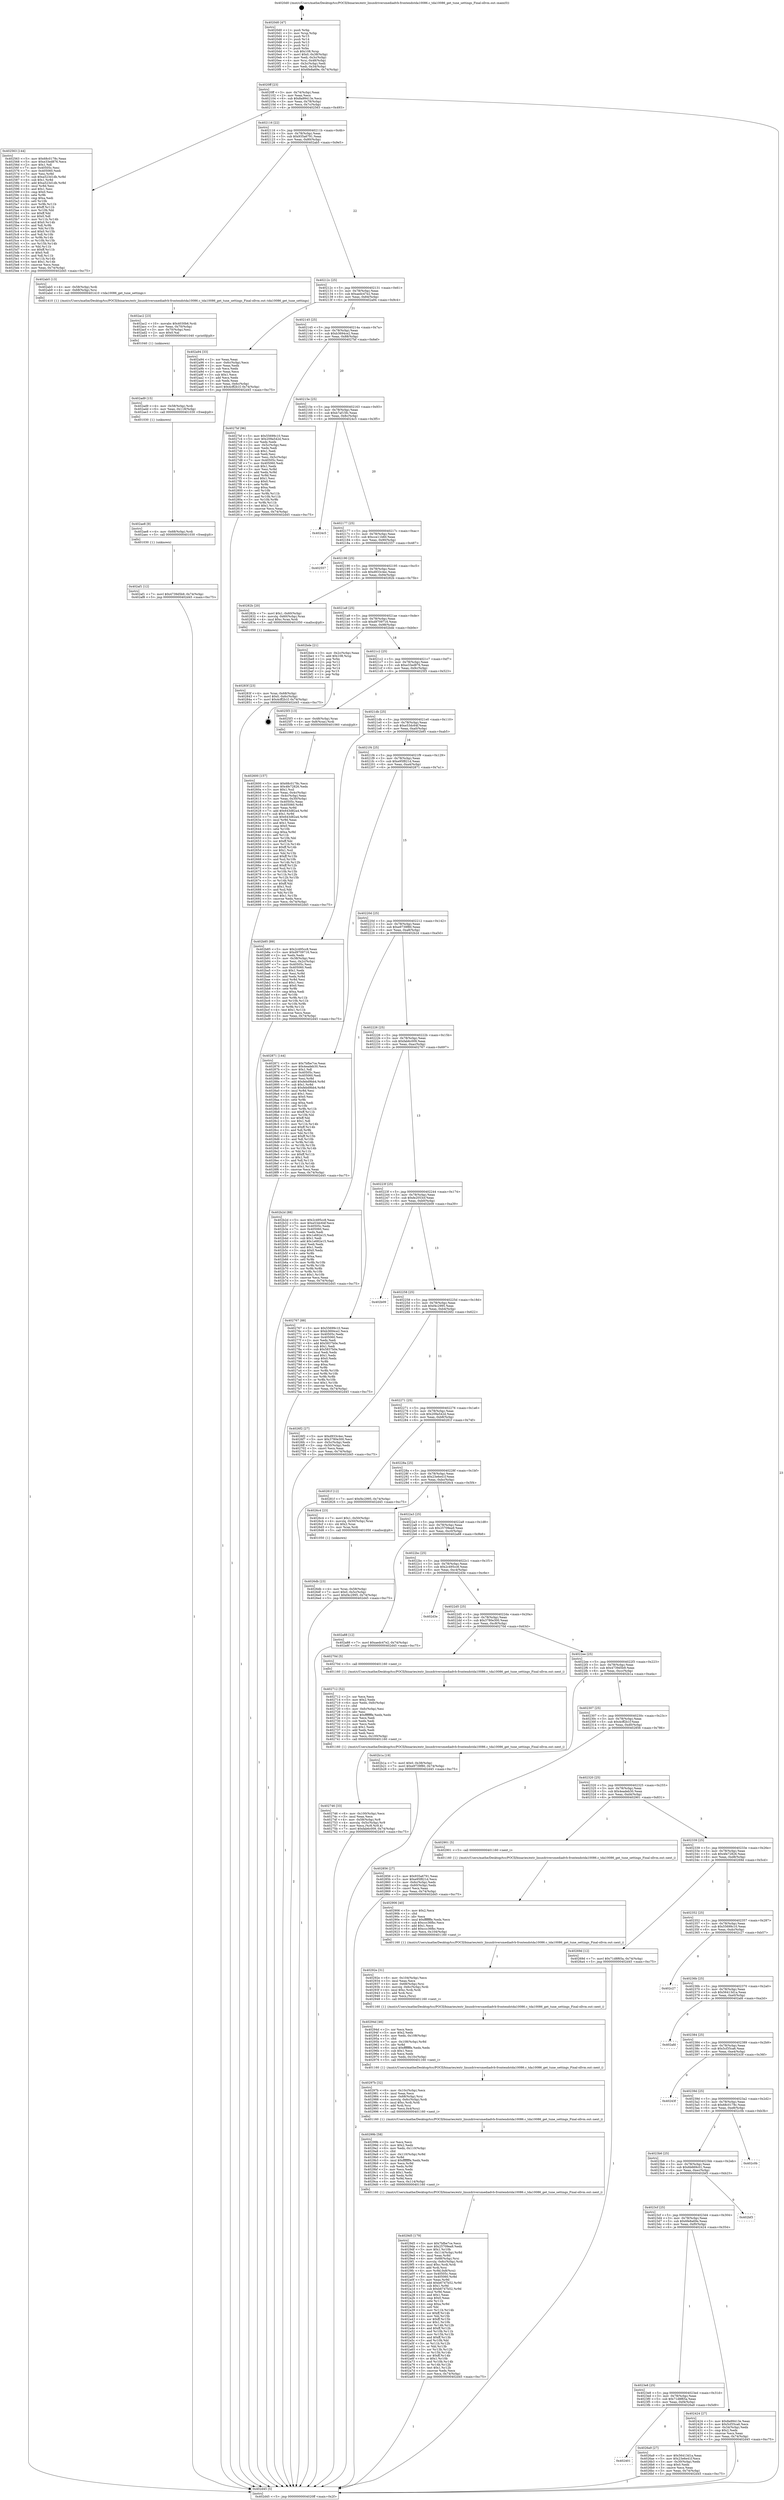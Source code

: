 digraph "0x4020d0" {
  label = "0x4020d0 (/mnt/c/Users/mathe/Desktop/tcc/POCII/binaries/extr_linuxdriversmediadvb-frontendstda10086.c_tda10086_get_tune_settings_Final-ollvm.out::main(0))"
  labelloc = "t"
  node[shape=record]

  Entry [label="",width=0.3,height=0.3,shape=circle,fillcolor=black,style=filled]
  "0x4020ff" [label="{
     0x4020ff [23]\l
     | [instrs]\l
     &nbsp;&nbsp;0x4020ff \<+3\>: mov -0x74(%rbp),%eax\l
     &nbsp;&nbsp;0x402102 \<+2\>: mov %eax,%ecx\l
     &nbsp;&nbsp;0x402104 \<+6\>: sub $0x8a99413e,%ecx\l
     &nbsp;&nbsp;0x40210a \<+3\>: mov %eax,-0x78(%rbp)\l
     &nbsp;&nbsp;0x40210d \<+3\>: mov %ecx,-0x7c(%rbp)\l
     &nbsp;&nbsp;0x402110 \<+6\>: je 0000000000402563 \<main+0x493\>\l
  }"]
  "0x402563" [label="{
     0x402563 [144]\l
     | [instrs]\l
     &nbsp;&nbsp;0x402563 \<+5\>: mov $0x68c0178c,%eax\l
     &nbsp;&nbsp;0x402568 \<+5\>: mov $0xe33ed876,%ecx\l
     &nbsp;&nbsp;0x40256d \<+2\>: mov $0x1,%dl\l
     &nbsp;&nbsp;0x40256f \<+7\>: mov 0x40505c,%esi\l
     &nbsp;&nbsp;0x402576 \<+7\>: mov 0x405060,%edi\l
     &nbsp;&nbsp;0x40257d \<+3\>: mov %esi,%r8d\l
     &nbsp;&nbsp;0x402580 \<+7\>: sub $0xa523d1db,%r8d\l
     &nbsp;&nbsp;0x402587 \<+4\>: sub $0x1,%r8d\l
     &nbsp;&nbsp;0x40258b \<+7\>: add $0xa523d1db,%r8d\l
     &nbsp;&nbsp;0x402592 \<+4\>: imul %r8d,%esi\l
     &nbsp;&nbsp;0x402596 \<+3\>: and $0x1,%esi\l
     &nbsp;&nbsp;0x402599 \<+3\>: cmp $0x0,%esi\l
     &nbsp;&nbsp;0x40259c \<+4\>: sete %r9b\l
     &nbsp;&nbsp;0x4025a0 \<+3\>: cmp $0xa,%edi\l
     &nbsp;&nbsp;0x4025a3 \<+4\>: setl %r10b\l
     &nbsp;&nbsp;0x4025a7 \<+3\>: mov %r9b,%r11b\l
     &nbsp;&nbsp;0x4025aa \<+4\>: xor $0xff,%r11b\l
     &nbsp;&nbsp;0x4025ae \<+3\>: mov %r10b,%bl\l
     &nbsp;&nbsp;0x4025b1 \<+3\>: xor $0xff,%bl\l
     &nbsp;&nbsp;0x4025b4 \<+3\>: xor $0x0,%dl\l
     &nbsp;&nbsp;0x4025b7 \<+3\>: mov %r11b,%r14b\l
     &nbsp;&nbsp;0x4025ba \<+4\>: and $0x0,%r14b\l
     &nbsp;&nbsp;0x4025be \<+3\>: and %dl,%r9b\l
     &nbsp;&nbsp;0x4025c1 \<+3\>: mov %bl,%r15b\l
     &nbsp;&nbsp;0x4025c4 \<+4\>: and $0x0,%r15b\l
     &nbsp;&nbsp;0x4025c8 \<+3\>: and %dl,%r10b\l
     &nbsp;&nbsp;0x4025cb \<+3\>: or %r9b,%r14b\l
     &nbsp;&nbsp;0x4025ce \<+3\>: or %r10b,%r15b\l
     &nbsp;&nbsp;0x4025d1 \<+3\>: xor %r15b,%r14b\l
     &nbsp;&nbsp;0x4025d4 \<+3\>: or %bl,%r11b\l
     &nbsp;&nbsp;0x4025d7 \<+4\>: xor $0xff,%r11b\l
     &nbsp;&nbsp;0x4025db \<+3\>: or $0x0,%dl\l
     &nbsp;&nbsp;0x4025de \<+3\>: and %dl,%r11b\l
     &nbsp;&nbsp;0x4025e1 \<+3\>: or %r11b,%r14b\l
     &nbsp;&nbsp;0x4025e4 \<+4\>: test $0x1,%r14b\l
     &nbsp;&nbsp;0x4025e8 \<+3\>: cmovne %ecx,%eax\l
     &nbsp;&nbsp;0x4025eb \<+3\>: mov %eax,-0x74(%rbp)\l
     &nbsp;&nbsp;0x4025ee \<+5\>: jmp 0000000000402d45 \<main+0xc75\>\l
  }"]
  "0x402116" [label="{
     0x402116 [22]\l
     | [instrs]\l
     &nbsp;&nbsp;0x402116 \<+5\>: jmp 000000000040211b \<main+0x4b\>\l
     &nbsp;&nbsp;0x40211b \<+3\>: mov -0x78(%rbp),%eax\l
     &nbsp;&nbsp;0x40211e \<+5\>: sub $0x935a6791,%eax\l
     &nbsp;&nbsp;0x402123 \<+3\>: mov %eax,-0x80(%rbp)\l
     &nbsp;&nbsp;0x402126 \<+6\>: je 0000000000402ab5 \<main+0x9e5\>\l
  }"]
  Exit [label="",width=0.3,height=0.3,shape=circle,fillcolor=black,style=filled,peripheries=2]
  "0x402ab5" [label="{
     0x402ab5 [13]\l
     | [instrs]\l
     &nbsp;&nbsp;0x402ab5 \<+4\>: mov -0x58(%rbp),%rdi\l
     &nbsp;&nbsp;0x402ab9 \<+4\>: mov -0x68(%rbp),%rsi\l
     &nbsp;&nbsp;0x402abd \<+5\>: call 0000000000401410 \<tda10086_get_tune_settings\>\l
     | [calls]\l
     &nbsp;&nbsp;0x401410 \{1\} (/mnt/c/Users/mathe/Desktop/tcc/POCII/binaries/extr_linuxdriversmediadvb-frontendstda10086.c_tda10086_get_tune_settings_Final-ollvm.out::tda10086_get_tune_settings)\l
  }"]
  "0x40212c" [label="{
     0x40212c [25]\l
     | [instrs]\l
     &nbsp;&nbsp;0x40212c \<+5\>: jmp 0000000000402131 \<main+0x61\>\l
     &nbsp;&nbsp;0x402131 \<+3\>: mov -0x78(%rbp),%eax\l
     &nbsp;&nbsp;0x402134 \<+5\>: sub $0xaedc47e2,%eax\l
     &nbsp;&nbsp;0x402139 \<+6\>: mov %eax,-0x84(%rbp)\l
     &nbsp;&nbsp;0x40213f \<+6\>: je 0000000000402a94 \<main+0x9c4\>\l
  }"]
  "0x402af1" [label="{
     0x402af1 [12]\l
     | [instrs]\l
     &nbsp;&nbsp;0x402af1 \<+7\>: movl $0x4739d5b9,-0x74(%rbp)\l
     &nbsp;&nbsp;0x402af8 \<+5\>: jmp 0000000000402d45 \<main+0xc75\>\l
  }"]
  "0x402a94" [label="{
     0x402a94 [33]\l
     | [instrs]\l
     &nbsp;&nbsp;0x402a94 \<+2\>: xor %eax,%eax\l
     &nbsp;&nbsp;0x402a96 \<+3\>: mov -0x6c(%rbp),%ecx\l
     &nbsp;&nbsp;0x402a99 \<+2\>: mov %eax,%edx\l
     &nbsp;&nbsp;0x402a9b \<+2\>: sub %ecx,%edx\l
     &nbsp;&nbsp;0x402a9d \<+2\>: mov %eax,%ecx\l
     &nbsp;&nbsp;0x402a9f \<+3\>: sub $0x1,%ecx\l
     &nbsp;&nbsp;0x402aa2 \<+2\>: add %ecx,%edx\l
     &nbsp;&nbsp;0x402aa4 \<+2\>: sub %edx,%eax\l
     &nbsp;&nbsp;0x402aa6 \<+3\>: mov %eax,-0x6c(%rbp)\l
     &nbsp;&nbsp;0x402aa9 \<+7\>: movl $0x4cff2b1f,-0x74(%rbp)\l
     &nbsp;&nbsp;0x402ab0 \<+5\>: jmp 0000000000402d45 \<main+0xc75\>\l
  }"]
  "0x402145" [label="{
     0x402145 [25]\l
     | [instrs]\l
     &nbsp;&nbsp;0x402145 \<+5\>: jmp 000000000040214a \<main+0x7a\>\l
     &nbsp;&nbsp;0x40214a \<+3\>: mov -0x78(%rbp),%eax\l
     &nbsp;&nbsp;0x40214d \<+5\>: sub $0xb3694ce2,%eax\l
     &nbsp;&nbsp;0x402152 \<+6\>: mov %eax,-0x88(%rbp)\l
     &nbsp;&nbsp;0x402158 \<+6\>: je 00000000004027bf \<main+0x6ef\>\l
  }"]
  "0x402ae8" [label="{
     0x402ae8 [9]\l
     | [instrs]\l
     &nbsp;&nbsp;0x402ae8 \<+4\>: mov -0x68(%rbp),%rdi\l
     &nbsp;&nbsp;0x402aec \<+5\>: call 0000000000401030 \<free@plt\>\l
     | [calls]\l
     &nbsp;&nbsp;0x401030 \{1\} (unknown)\l
  }"]
  "0x4027bf" [label="{
     0x4027bf [96]\l
     | [instrs]\l
     &nbsp;&nbsp;0x4027bf \<+5\>: mov $0x55699c10,%eax\l
     &nbsp;&nbsp;0x4027c4 \<+5\>: mov $0x209a542d,%ecx\l
     &nbsp;&nbsp;0x4027c9 \<+2\>: xor %edx,%edx\l
     &nbsp;&nbsp;0x4027cb \<+3\>: mov -0x5c(%rbp),%esi\l
     &nbsp;&nbsp;0x4027ce \<+2\>: mov %edx,%edi\l
     &nbsp;&nbsp;0x4027d0 \<+3\>: sub $0x1,%edi\l
     &nbsp;&nbsp;0x4027d3 \<+2\>: sub %edi,%esi\l
     &nbsp;&nbsp;0x4027d5 \<+3\>: mov %esi,-0x5c(%rbp)\l
     &nbsp;&nbsp;0x4027d8 \<+7\>: mov 0x40505c,%esi\l
     &nbsp;&nbsp;0x4027df \<+7\>: mov 0x405060,%edi\l
     &nbsp;&nbsp;0x4027e6 \<+3\>: sub $0x1,%edx\l
     &nbsp;&nbsp;0x4027e9 \<+3\>: mov %esi,%r8d\l
     &nbsp;&nbsp;0x4027ec \<+3\>: add %edx,%r8d\l
     &nbsp;&nbsp;0x4027ef \<+4\>: imul %r8d,%esi\l
     &nbsp;&nbsp;0x4027f3 \<+3\>: and $0x1,%esi\l
     &nbsp;&nbsp;0x4027f6 \<+3\>: cmp $0x0,%esi\l
     &nbsp;&nbsp;0x4027f9 \<+4\>: sete %r9b\l
     &nbsp;&nbsp;0x4027fd \<+3\>: cmp $0xa,%edi\l
     &nbsp;&nbsp;0x402800 \<+4\>: setl %r10b\l
     &nbsp;&nbsp;0x402804 \<+3\>: mov %r9b,%r11b\l
     &nbsp;&nbsp;0x402807 \<+3\>: and %r10b,%r11b\l
     &nbsp;&nbsp;0x40280a \<+3\>: xor %r10b,%r9b\l
     &nbsp;&nbsp;0x40280d \<+3\>: or %r9b,%r11b\l
     &nbsp;&nbsp;0x402810 \<+4\>: test $0x1,%r11b\l
     &nbsp;&nbsp;0x402814 \<+3\>: cmovne %ecx,%eax\l
     &nbsp;&nbsp;0x402817 \<+3\>: mov %eax,-0x74(%rbp)\l
     &nbsp;&nbsp;0x40281a \<+5\>: jmp 0000000000402d45 \<main+0xc75\>\l
  }"]
  "0x40215e" [label="{
     0x40215e [25]\l
     | [instrs]\l
     &nbsp;&nbsp;0x40215e \<+5\>: jmp 0000000000402163 \<main+0x93\>\l
     &nbsp;&nbsp;0x402163 \<+3\>: mov -0x78(%rbp),%eax\l
     &nbsp;&nbsp;0x402166 \<+5\>: sub $0xb7af15fc,%eax\l
     &nbsp;&nbsp;0x40216b \<+6\>: mov %eax,-0x8c(%rbp)\l
     &nbsp;&nbsp;0x402171 \<+6\>: je 00000000004024c5 \<main+0x3f5\>\l
  }"]
  "0x402ad9" [label="{
     0x402ad9 [15]\l
     | [instrs]\l
     &nbsp;&nbsp;0x402ad9 \<+4\>: mov -0x58(%rbp),%rdi\l
     &nbsp;&nbsp;0x402add \<+6\>: mov %eax,-0x118(%rbp)\l
     &nbsp;&nbsp;0x402ae3 \<+5\>: call 0000000000401030 \<free@plt\>\l
     | [calls]\l
     &nbsp;&nbsp;0x401030 \{1\} (unknown)\l
  }"]
  "0x4024c5" [label="{
     0x4024c5\l
  }", style=dashed]
  "0x402177" [label="{
     0x402177 [25]\l
     | [instrs]\l
     &nbsp;&nbsp;0x402177 \<+5\>: jmp 000000000040217c \<main+0xac\>\l
     &nbsp;&nbsp;0x40217c \<+3\>: mov -0x78(%rbp),%eax\l
     &nbsp;&nbsp;0x40217f \<+5\>: sub $0xcce11b60,%eax\l
     &nbsp;&nbsp;0x402184 \<+6\>: mov %eax,-0x90(%rbp)\l
     &nbsp;&nbsp;0x40218a \<+6\>: je 0000000000402557 \<main+0x487\>\l
  }"]
  "0x402ac2" [label="{
     0x402ac2 [23]\l
     | [instrs]\l
     &nbsp;&nbsp;0x402ac2 \<+10\>: movabs $0x4030b6,%rdi\l
     &nbsp;&nbsp;0x402acc \<+3\>: mov %eax,-0x70(%rbp)\l
     &nbsp;&nbsp;0x402acf \<+3\>: mov -0x70(%rbp),%esi\l
     &nbsp;&nbsp;0x402ad2 \<+2\>: mov $0x0,%al\l
     &nbsp;&nbsp;0x402ad4 \<+5\>: call 0000000000401040 \<printf@plt\>\l
     | [calls]\l
     &nbsp;&nbsp;0x401040 \{1\} (unknown)\l
  }"]
  "0x402557" [label="{
     0x402557\l
  }", style=dashed]
  "0x402190" [label="{
     0x402190 [25]\l
     | [instrs]\l
     &nbsp;&nbsp;0x402190 \<+5\>: jmp 0000000000402195 \<main+0xc5\>\l
     &nbsp;&nbsp;0x402195 \<+3\>: mov -0x78(%rbp),%eax\l
     &nbsp;&nbsp;0x402198 \<+5\>: sub $0xd933c4ec,%eax\l
     &nbsp;&nbsp;0x40219d \<+6\>: mov %eax,-0x94(%rbp)\l
     &nbsp;&nbsp;0x4021a3 \<+6\>: je 000000000040282b \<main+0x75b\>\l
  }"]
  "0x4029d5" [label="{
     0x4029d5 [179]\l
     | [instrs]\l
     &nbsp;&nbsp;0x4029d5 \<+5\>: mov $0x7bfbe7ce,%ecx\l
     &nbsp;&nbsp;0x4029da \<+5\>: mov $0x25709ea9,%edx\l
     &nbsp;&nbsp;0x4029df \<+3\>: mov $0x1,%r10b\l
     &nbsp;&nbsp;0x4029e2 \<+7\>: mov -0x114(%rbp),%r8d\l
     &nbsp;&nbsp;0x4029e9 \<+4\>: imul %eax,%r8d\l
     &nbsp;&nbsp;0x4029ed \<+4\>: mov -0x68(%rbp),%rsi\l
     &nbsp;&nbsp;0x4029f1 \<+4\>: movslq -0x6c(%rbp),%rdi\l
     &nbsp;&nbsp;0x4029f5 \<+4\>: imul $0xc,%rdi,%rdi\l
     &nbsp;&nbsp;0x4029f9 \<+3\>: add %rdi,%rsi\l
     &nbsp;&nbsp;0x4029fc \<+4\>: mov %r8d,0x8(%rsi)\l
     &nbsp;&nbsp;0x402a00 \<+7\>: mov 0x40505c,%eax\l
     &nbsp;&nbsp;0x402a07 \<+8\>: mov 0x405060,%r8d\l
     &nbsp;&nbsp;0x402a0f \<+3\>: mov %eax,%r9d\l
     &nbsp;&nbsp;0x402a12 \<+7\>: add $0xb6747b52,%r9d\l
     &nbsp;&nbsp;0x402a19 \<+4\>: sub $0x1,%r9d\l
     &nbsp;&nbsp;0x402a1d \<+7\>: sub $0xb6747b52,%r9d\l
     &nbsp;&nbsp;0x402a24 \<+4\>: imul %r9d,%eax\l
     &nbsp;&nbsp;0x402a28 \<+3\>: and $0x1,%eax\l
     &nbsp;&nbsp;0x402a2b \<+3\>: cmp $0x0,%eax\l
     &nbsp;&nbsp;0x402a2e \<+4\>: sete %r11b\l
     &nbsp;&nbsp;0x402a32 \<+4\>: cmp $0xa,%r8d\l
     &nbsp;&nbsp;0x402a36 \<+3\>: setl %bl\l
     &nbsp;&nbsp;0x402a39 \<+3\>: mov %r11b,%r14b\l
     &nbsp;&nbsp;0x402a3c \<+4\>: xor $0xff,%r14b\l
     &nbsp;&nbsp;0x402a40 \<+3\>: mov %bl,%r15b\l
     &nbsp;&nbsp;0x402a43 \<+4\>: xor $0xff,%r15b\l
     &nbsp;&nbsp;0x402a47 \<+4\>: xor $0x1,%r10b\l
     &nbsp;&nbsp;0x402a4b \<+3\>: mov %r14b,%r12b\l
     &nbsp;&nbsp;0x402a4e \<+4\>: and $0xff,%r12b\l
     &nbsp;&nbsp;0x402a52 \<+3\>: and %r10b,%r11b\l
     &nbsp;&nbsp;0x402a55 \<+3\>: mov %r15b,%r13b\l
     &nbsp;&nbsp;0x402a58 \<+4\>: and $0xff,%r13b\l
     &nbsp;&nbsp;0x402a5c \<+3\>: and %r10b,%bl\l
     &nbsp;&nbsp;0x402a5f \<+3\>: or %r11b,%r12b\l
     &nbsp;&nbsp;0x402a62 \<+3\>: or %bl,%r13b\l
     &nbsp;&nbsp;0x402a65 \<+3\>: xor %r13b,%r12b\l
     &nbsp;&nbsp;0x402a68 \<+3\>: or %r15b,%r14b\l
     &nbsp;&nbsp;0x402a6b \<+4\>: xor $0xff,%r14b\l
     &nbsp;&nbsp;0x402a6f \<+4\>: or $0x1,%r10b\l
     &nbsp;&nbsp;0x402a73 \<+3\>: and %r10b,%r14b\l
     &nbsp;&nbsp;0x402a76 \<+3\>: or %r14b,%r12b\l
     &nbsp;&nbsp;0x402a79 \<+4\>: test $0x1,%r12b\l
     &nbsp;&nbsp;0x402a7d \<+3\>: cmovne %edx,%ecx\l
     &nbsp;&nbsp;0x402a80 \<+3\>: mov %ecx,-0x74(%rbp)\l
     &nbsp;&nbsp;0x402a83 \<+5\>: jmp 0000000000402d45 \<main+0xc75\>\l
  }"]
  "0x40282b" [label="{
     0x40282b [20]\l
     | [instrs]\l
     &nbsp;&nbsp;0x40282b \<+7\>: movl $0x1,-0x60(%rbp)\l
     &nbsp;&nbsp;0x402832 \<+4\>: movslq -0x60(%rbp),%rax\l
     &nbsp;&nbsp;0x402836 \<+4\>: imul $0xc,%rax,%rdi\l
     &nbsp;&nbsp;0x40283a \<+5\>: call 0000000000401050 \<malloc@plt\>\l
     | [calls]\l
     &nbsp;&nbsp;0x401050 \{1\} (unknown)\l
  }"]
  "0x4021a9" [label="{
     0x4021a9 [25]\l
     | [instrs]\l
     &nbsp;&nbsp;0x4021a9 \<+5\>: jmp 00000000004021ae \<main+0xde\>\l
     &nbsp;&nbsp;0x4021ae \<+3\>: mov -0x78(%rbp),%eax\l
     &nbsp;&nbsp;0x4021b1 \<+5\>: sub $0xd9709716,%eax\l
     &nbsp;&nbsp;0x4021b6 \<+6\>: mov %eax,-0x98(%rbp)\l
     &nbsp;&nbsp;0x4021bc \<+6\>: je 0000000000402bde \<main+0xb0e\>\l
  }"]
  "0x40299b" [label="{
     0x40299b [58]\l
     | [instrs]\l
     &nbsp;&nbsp;0x40299b \<+2\>: xor %ecx,%ecx\l
     &nbsp;&nbsp;0x40299d \<+5\>: mov $0x2,%edx\l
     &nbsp;&nbsp;0x4029a2 \<+6\>: mov %edx,-0x110(%rbp)\l
     &nbsp;&nbsp;0x4029a8 \<+1\>: cltd\l
     &nbsp;&nbsp;0x4029a9 \<+7\>: mov -0x110(%rbp),%r8d\l
     &nbsp;&nbsp;0x4029b0 \<+3\>: idiv %r8d\l
     &nbsp;&nbsp;0x4029b3 \<+6\>: imul $0xfffffffe,%edx,%edx\l
     &nbsp;&nbsp;0x4029b9 \<+3\>: mov %ecx,%r9d\l
     &nbsp;&nbsp;0x4029bc \<+3\>: sub %edx,%r9d\l
     &nbsp;&nbsp;0x4029bf \<+2\>: mov %ecx,%edx\l
     &nbsp;&nbsp;0x4029c1 \<+3\>: sub $0x1,%edx\l
     &nbsp;&nbsp;0x4029c4 \<+3\>: add %edx,%r9d\l
     &nbsp;&nbsp;0x4029c7 \<+3\>: sub %r9d,%ecx\l
     &nbsp;&nbsp;0x4029ca \<+6\>: mov %ecx,-0x114(%rbp)\l
     &nbsp;&nbsp;0x4029d0 \<+5\>: call 0000000000401160 \<next_i\>\l
     | [calls]\l
     &nbsp;&nbsp;0x401160 \{1\} (/mnt/c/Users/mathe/Desktop/tcc/POCII/binaries/extr_linuxdriversmediadvb-frontendstda10086.c_tda10086_get_tune_settings_Final-ollvm.out::next_i)\l
  }"]
  "0x402bde" [label="{
     0x402bde [21]\l
     | [instrs]\l
     &nbsp;&nbsp;0x402bde \<+3\>: mov -0x2c(%rbp),%eax\l
     &nbsp;&nbsp;0x402be1 \<+7\>: add $0x108,%rsp\l
     &nbsp;&nbsp;0x402be8 \<+1\>: pop %rbx\l
     &nbsp;&nbsp;0x402be9 \<+2\>: pop %r12\l
     &nbsp;&nbsp;0x402beb \<+2\>: pop %r13\l
     &nbsp;&nbsp;0x402bed \<+2\>: pop %r14\l
     &nbsp;&nbsp;0x402bef \<+2\>: pop %r15\l
     &nbsp;&nbsp;0x402bf1 \<+1\>: pop %rbp\l
     &nbsp;&nbsp;0x402bf2 \<+1\>: ret\l
  }"]
  "0x4021c2" [label="{
     0x4021c2 [25]\l
     | [instrs]\l
     &nbsp;&nbsp;0x4021c2 \<+5\>: jmp 00000000004021c7 \<main+0xf7\>\l
     &nbsp;&nbsp;0x4021c7 \<+3\>: mov -0x78(%rbp),%eax\l
     &nbsp;&nbsp;0x4021ca \<+5\>: sub $0xe33ed876,%eax\l
     &nbsp;&nbsp;0x4021cf \<+6\>: mov %eax,-0x9c(%rbp)\l
     &nbsp;&nbsp;0x4021d5 \<+6\>: je 00000000004025f3 \<main+0x523\>\l
  }"]
  "0x40297b" [label="{
     0x40297b [32]\l
     | [instrs]\l
     &nbsp;&nbsp;0x40297b \<+6\>: mov -0x10c(%rbp),%ecx\l
     &nbsp;&nbsp;0x402981 \<+3\>: imul %eax,%ecx\l
     &nbsp;&nbsp;0x402984 \<+4\>: mov -0x68(%rbp),%rsi\l
     &nbsp;&nbsp;0x402988 \<+4\>: movslq -0x6c(%rbp),%rdi\l
     &nbsp;&nbsp;0x40298c \<+4\>: imul $0xc,%rdi,%rdi\l
     &nbsp;&nbsp;0x402990 \<+3\>: add %rdi,%rsi\l
     &nbsp;&nbsp;0x402993 \<+3\>: mov %ecx,0x4(%rsi)\l
     &nbsp;&nbsp;0x402996 \<+5\>: call 0000000000401160 \<next_i\>\l
     | [calls]\l
     &nbsp;&nbsp;0x401160 \{1\} (/mnt/c/Users/mathe/Desktop/tcc/POCII/binaries/extr_linuxdriversmediadvb-frontendstda10086.c_tda10086_get_tune_settings_Final-ollvm.out::next_i)\l
  }"]
  "0x4025f3" [label="{
     0x4025f3 [13]\l
     | [instrs]\l
     &nbsp;&nbsp;0x4025f3 \<+4\>: mov -0x48(%rbp),%rax\l
     &nbsp;&nbsp;0x4025f7 \<+4\>: mov 0x8(%rax),%rdi\l
     &nbsp;&nbsp;0x4025fb \<+5\>: call 0000000000401060 \<atoi@plt\>\l
     | [calls]\l
     &nbsp;&nbsp;0x401060 \{1\} (unknown)\l
  }"]
  "0x4021db" [label="{
     0x4021db [25]\l
     | [instrs]\l
     &nbsp;&nbsp;0x4021db \<+5\>: jmp 00000000004021e0 \<main+0x110\>\l
     &nbsp;&nbsp;0x4021e0 \<+3\>: mov -0x78(%rbp),%eax\l
     &nbsp;&nbsp;0x4021e3 \<+5\>: sub $0xe53dc64f,%eax\l
     &nbsp;&nbsp;0x4021e8 \<+6\>: mov %eax,-0xa0(%rbp)\l
     &nbsp;&nbsp;0x4021ee \<+6\>: je 0000000000402b85 \<main+0xab5\>\l
  }"]
  "0x40294d" [label="{
     0x40294d [46]\l
     | [instrs]\l
     &nbsp;&nbsp;0x40294d \<+2\>: xor %ecx,%ecx\l
     &nbsp;&nbsp;0x40294f \<+5\>: mov $0x2,%edx\l
     &nbsp;&nbsp;0x402954 \<+6\>: mov %edx,-0x108(%rbp)\l
     &nbsp;&nbsp;0x40295a \<+1\>: cltd\l
     &nbsp;&nbsp;0x40295b \<+7\>: mov -0x108(%rbp),%r8d\l
     &nbsp;&nbsp;0x402962 \<+3\>: idiv %r8d\l
     &nbsp;&nbsp;0x402965 \<+6\>: imul $0xfffffffe,%edx,%edx\l
     &nbsp;&nbsp;0x40296b \<+3\>: sub $0x1,%ecx\l
     &nbsp;&nbsp;0x40296e \<+2\>: sub %ecx,%edx\l
     &nbsp;&nbsp;0x402970 \<+6\>: mov %edx,-0x10c(%rbp)\l
     &nbsp;&nbsp;0x402976 \<+5\>: call 0000000000401160 \<next_i\>\l
     | [calls]\l
     &nbsp;&nbsp;0x401160 \{1\} (/mnt/c/Users/mathe/Desktop/tcc/POCII/binaries/extr_linuxdriversmediadvb-frontendstda10086.c_tda10086_get_tune_settings_Final-ollvm.out::next_i)\l
  }"]
  "0x402b85" [label="{
     0x402b85 [89]\l
     | [instrs]\l
     &nbsp;&nbsp;0x402b85 \<+5\>: mov $0x2c495cc8,%eax\l
     &nbsp;&nbsp;0x402b8a \<+5\>: mov $0xd9709716,%ecx\l
     &nbsp;&nbsp;0x402b8f \<+2\>: xor %edx,%edx\l
     &nbsp;&nbsp;0x402b91 \<+3\>: mov -0x38(%rbp),%esi\l
     &nbsp;&nbsp;0x402b94 \<+3\>: mov %esi,-0x2c(%rbp)\l
     &nbsp;&nbsp;0x402b97 \<+7\>: mov 0x40505c,%esi\l
     &nbsp;&nbsp;0x402b9e \<+7\>: mov 0x405060,%edi\l
     &nbsp;&nbsp;0x402ba5 \<+3\>: sub $0x1,%edx\l
     &nbsp;&nbsp;0x402ba8 \<+3\>: mov %esi,%r8d\l
     &nbsp;&nbsp;0x402bab \<+3\>: add %edx,%r8d\l
     &nbsp;&nbsp;0x402bae \<+4\>: imul %r8d,%esi\l
     &nbsp;&nbsp;0x402bb2 \<+3\>: and $0x1,%esi\l
     &nbsp;&nbsp;0x402bb5 \<+3\>: cmp $0x0,%esi\l
     &nbsp;&nbsp;0x402bb8 \<+4\>: sete %r9b\l
     &nbsp;&nbsp;0x402bbc \<+3\>: cmp $0xa,%edi\l
     &nbsp;&nbsp;0x402bbf \<+4\>: setl %r10b\l
     &nbsp;&nbsp;0x402bc3 \<+3\>: mov %r9b,%r11b\l
     &nbsp;&nbsp;0x402bc6 \<+3\>: and %r10b,%r11b\l
     &nbsp;&nbsp;0x402bc9 \<+3\>: xor %r10b,%r9b\l
     &nbsp;&nbsp;0x402bcc \<+3\>: or %r9b,%r11b\l
     &nbsp;&nbsp;0x402bcf \<+4\>: test $0x1,%r11b\l
     &nbsp;&nbsp;0x402bd3 \<+3\>: cmovne %ecx,%eax\l
     &nbsp;&nbsp;0x402bd6 \<+3\>: mov %eax,-0x74(%rbp)\l
     &nbsp;&nbsp;0x402bd9 \<+5\>: jmp 0000000000402d45 \<main+0xc75\>\l
  }"]
  "0x4021f4" [label="{
     0x4021f4 [25]\l
     | [instrs]\l
     &nbsp;&nbsp;0x4021f4 \<+5\>: jmp 00000000004021f9 \<main+0x129\>\l
     &nbsp;&nbsp;0x4021f9 \<+3\>: mov -0x78(%rbp),%eax\l
     &nbsp;&nbsp;0x4021fc \<+5\>: sub $0xe95f821d,%eax\l
     &nbsp;&nbsp;0x402201 \<+6\>: mov %eax,-0xa4(%rbp)\l
     &nbsp;&nbsp;0x402207 \<+6\>: je 0000000000402871 \<main+0x7a1\>\l
  }"]
  "0x40292e" [label="{
     0x40292e [31]\l
     | [instrs]\l
     &nbsp;&nbsp;0x40292e \<+6\>: mov -0x104(%rbp),%ecx\l
     &nbsp;&nbsp;0x402934 \<+3\>: imul %eax,%ecx\l
     &nbsp;&nbsp;0x402937 \<+4\>: mov -0x68(%rbp),%rsi\l
     &nbsp;&nbsp;0x40293b \<+4\>: movslq -0x6c(%rbp),%rdi\l
     &nbsp;&nbsp;0x40293f \<+4\>: imul $0xc,%rdi,%rdi\l
     &nbsp;&nbsp;0x402943 \<+3\>: add %rdi,%rsi\l
     &nbsp;&nbsp;0x402946 \<+2\>: mov %ecx,(%rsi)\l
     &nbsp;&nbsp;0x402948 \<+5\>: call 0000000000401160 \<next_i\>\l
     | [calls]\l
     &nbsp;&nbsp;0x401160 \{1\} (/mnt/c/Users/mathe/Desktop/tcc/POCII/binaries/extr_linuxdriversmediadvb-frontendstda10086.c_tda10086_get_tune_settings_Final-ollvm.out::next_i)\l
  }"]
  "0x402871" [label="{
     0x402871 [144]\l
     | [instrs]\l
     &nbsp;&nbsp;0x402871 \<+5\>: mov $0x7bfbe7ce,%eax\l
     &nbsp;&nbsp;0x402876 \<+5\>: mov $0x4eadeb30,%ecx\l
     &nbsp;&nbsp;0x40287b \<+2\>: mov $0x1,%dl\l
     &nbsp;&nbsp;0x40287d \<+7\>: mov 0x40505c,%esi\l
     &nbsp;&nbsp;0x402884 \<+7\>: mov 0x405060,%edi\l
     &nbsp;&nbsp;0x40288b \<+3\>: mov %esi,%r8d\l
     &nbsp;&nbsp;0x40288e \<+7\>: add $0xfebd9bb4,%r8d\l
     &nbsp;&nbsp;0x402895 \<+4\>: sub $0x1,%r8d\l
     &nbsp;&nbsp;0x402899 \<+7\>: sub $0xfebd9bb4,%r8d\l
     &nbsp;&nbsp;0x4028a0 \<+4\>: imul %r8d,%esi\l
     &nbsp;&nbsp;0x4028a4 \<+3\>: and $0x1,%esi\l
     &nbsp;&nbsp;0x4028a7 \<+3\>: cmp $0x0,%esi\l
     &nbsp;&nbsp;0x4028aa \<+4\>: sete %r9b\l
     &nbsp;&nbsp;0x4028ae \<+3\>: cmp $0xa,%edi\l
     &nbsp;&nbsp;0x4028b1 \<+4\>: setl %r10b\l
     &nbsp;&nbsp;0x4028b5 \<+3\>: mov %r9b,%r11b\l
     &nbsp;&nbsp;0x4028b8 \<+4\>: xor $0xff,%r11b\l
     &nbsp;&nbsp;0x4028bc \<+3\>: mov %r10b,%bl\l
     &nbsp;&nbsp;0x4028bf \<+3\>: xor $0xff,%bl\l
     &nbsp;&nbsp;0x4028c2 \<+3\>: xor $0x1,%dl\l
     &nbsp;&nbsp;0x4028c5 \<+3\>: mov %r11b,%r14b\l
     &nbsp;&nbsp;0x4028c8 \<+4\>: and $0xff,%r14b\l
     &nbsp;&nbsp;0x4028cc \<+3\>: and %dl,%r9b\l
     &nbsp;&nbsp;0x4028cf \<+3\>: mov %bl,%r15b\l
     &nbsp;&nbsp;0x4028d2 \<+4\>: and $0xff,%r15b\l
     &nbsp;&nbsp;0x4028d6 \<+3\>: and %dl,%r10b\l
     &nbsp;&nbsp;0x4028d9 \<+3\>: or %r9b,%r14b\l
     &nbsp;&nbsp;0x4028dc \<+3\>: or %r10b,%r15b\l
     &nbsp;&nbsp;0x4028df \<+3\>: xor %r15b,%r14b\l
     &nbsp;&nbsp;0x4028e2 \<+3\>: or %bl,%r11b\l
     &nbsp;&nbsp;0x4028e5 \<+4\>: xor $0xff,%r11b\l
     &nbsp;&nbsp;0x4028e9 \<+3\>: or $0x1,%dl\l
     &nbsp;&nbsp;0x4028ec \<+3\>: and %dl,%r11b\l
     &nbsp;&nbsp;0x4028ef \<+3\>: or %r11b,%r14b\l
     &nbsp;&nbsp;0x4028f2 \<+4\>: test $0x1,%r14b\l
     &nbsp;&nbsp;0x4028f6 \<+3\>: cmovne %ecx,%eax\l
     &nbsp;&nbsp;0x4028f9 \<+3\>: mov %eax,-0x74(%rbp)\l
     &nbsp;&nbsp;0x4028fc \<+5\>: jmp 0000000000402d45 \<main+0xc75\>\l
  }"]
  "0x40220d" [label="{
     0x40220d [25]\l
     | [instrs]\l
     &nbsp;&nbsp;0x40220d \<+5\>: jmp 0000000000402212 \<main+0x142\>\l
     &nbsp;&nbsp;0x402212 \<+3\>: mov -0x78(%rbp),%eax\l
     &nbsp;&nbsp;0x402215 \<+5\>: sub $0xe9739f80,%eax\l
     &nbsp;&nbsp;0x40221a \<+6\>: mov %eax,-0xa8(%rbp)\l
     &nbsp;&nbsp;0x402220 \<+6\>: je 0000000000402b2d \<main+0xa5d\>\l
  }"]
  "0x402906" [label="{
     0x402906 [40]\l
     | [instrs]\l
     &nbsp;&nbsp;0x402906 \<+5\>: mov $0x2,%ecx\l
     &nbsp;&nbsp;0x40290b \<+1\>: cltd\l
     &nbsp;&nbsp;0x40290c \<+2\>: idiv %ecx\l
     &nbsp;&nbsp;0x40290e \<+6\>: imul $0xfffffffe,%edx,%ecx\l
     &nbsp;&nbsp;0x402914 \<+6\>: sub $0xccc36fbc,%ecx\l
     &nbsp;&nbsp;0x40291a \<+3\>: add $0x1,%ecx\l
     &nbsp;&nbsp;0x40291d \<+6\>: add $0xccc36fbc,%ecx\l
     &nbsp;&nbsp;0x402923 \<+6\>: mov %ecx,-0x104(%rbp)\l
     &nbsp;&nbsp;0x402929 \<+5\>: call 0000000000401160 \<next_i\>\l
     | [calls]\l
     &nbsp;&nbsp;0x401160 \{1\} (/mnt/c/Users/mathe/Desktop/tcc/POCII/binaries/extr_linuxdriversmediadvb-frontendstda10086.c_tda10086_get_tune_settings_Final-ollvm.out::next_i)\l
  }"]
  "0x402b2d" [label="{
     0x402b2d [88]\l
     | [instrs]\l
     &nbsp;&nbsp;0x402b2d \<+5\>: mov $0x2c495cc8,%eax\l
     &nbsp;&nbsp;0x402b32 \<+5\>: mov $0xe53dc64f,%ecx\l
     &nbsp;&nbsp;0x402b37 \<+7\>: mov 0x40505c,%edx\l
     &nbsp;&nbsp;0x402b3e \<+7\>: mov 0x405060,%esi\l
     &nbsp;&nbsp;0x402b45 \<+2\>: mov %edx,%edi\l
     &nbsp;&nbsp;0x402b47 \<+6\>: sub $0x1e682e15,%edi\l
     &nbsp;&nbsp;0x402b4d \<+3\>: sub $0x1,%edi\l
     &nbsp;&nbsp;0x402b50 \<+6\>: add $0x1e682e15,%edi\l
     &nbsp;&nbsp;0x402b56 \<+3\>: imul %edi,%edx\l
     &nbsp;&nbsp;0x402b59 \<+3\>: and $0x1,%edx\l
     &nbsp;&nbsp;0x402b5c \<+3\>: cmp $0x0,%edx\l
     &nbsp;&nbsp;0x402b5f \<+4\>: sete %r8b\l
     &nbsp;&nbsp;0x402b63 \<+3\>: cmp $0xa,%esi\l
     &nbsp;&nbsp;0x402b66 \<+4\>: setl %r9b\l
     &nbsp;&nbsp;0x402b6a \<+3\>: mov %r8b,%r10b\l
     &nbsp;&nbsp;0x402b6d \<+3\>: and %r9b,%r10b\l
     &nbsp;&nbsp;0x402b70 \<+3\>: xor %r9b,%r8b\l
     &nbsp;&nbsp;0x402b73 \<+3\>: or %r8b,%r10b\l
     &nbsp;&nbsp;0x402b76 \<+4\>: test $0x1,%r10b\l
     &nbsp;&nbsp;0x402b7a \<+3\>: cmovne %ecx,%eax\l
     &nbsp;&nbsp;0x402b7d \<+3\>: mov %eax,-0x74(%rbp)\l
     &nbsp;&nbsp;0x402b80 \<+5\>: jmp 0000000000402d45 \<main+0xc75\>\l
  }"]
  "0x402226" [label="{
     0x402226 [25]\l
     | [instrs]\l
     &nbsp;&nbsp;0x402226 \<+5\>: jmp 000000000040222b \<main+0x15b\>\l
     &nbsp;&nbsp;0x40222b \<+3\>: mov -0x78(%rbp),%eax\l
     &nbsp;&nbsp;0x40222e \<+5\>: sub $0xfab6c009,%eax\l
     &nbsp;&nbsp;0x402233 \<+6\>: mov %eax,-0xac(%rbp)\l
     &nbsp;&nbsp;0x402239 \<+6\>: je 0000000000402767 \<main+0x697\>\l
  }"]
  "0x40283f" [label="{
     0x40283f [23]\l
     | [instrs]\l
     &nbsp;&nbsp;0x40283f \<+4\>: mov %rax,-0x68(%rbp)\l
     &nbsp;&nbsp;0x402843 \<+7\>: movl $0x0,-0x6c(%rbp)\l
     &nbsp;&nbsp;0x40284a \<+7\>: movl $0x4cff2b1f,-0x74(%rbp)\l
     &nbsp;&nbsp;0x402851 \<+5\>: jmp 0000000000402d45 \<main+0xc75\>\l
  }"]
  "0x402767" [label="{
     0x402767 [88]\l
     | [instrs]\l
     &nbsp;&nbsp;0x402767 \<+5\>: mov $0x55699c10,%eax\l
     &nbsp;&nbsp;0x40276c \<+5\>: mov $0xb3694ce2,%ecx\l
     &nbsp;&nbsp;0x402771 \<+7\>: mov 0x40505c,%edx\l
     &nbsp;&nbsp;0x402778 \<+7\>: mov 0x405060,%esi\l
     &nbsp;&nbsp;0x40277f \<+2\>: mov %edx,%edi\l
     &nbsp;&nbsp;0x402781 \<+6\>: add $0x5837b0e,%edi\l
     &nbsp;&nbsp;0x402787 \<+3\>: sub $0x1,%edi\l
     &nbsp;&nbsp;0x40278a \<+6\>: sub $0x5837b0e,%edi\l
     &nbsp;&nbsp;0x402790 \<+3\>: imul %edi,%edx\l
     &nbsp;&nbsp;0x402793 \<+3\>: and $0x1,%edx\l
     &nbsp;&nbsp;0x402796 \<+3\>: cmp $0x0,%edx\l
     &nbsp;&nbsp;0x402799 \<+4\>: sete %r8b\l
     &nbsp;&nbsp;0x40279d \<+3\>: cmp $0xa,%esi\l
     &nbsp;&nbsp;0x4027a0 \<+4\>: setl %r9b\l
     &nbsp;&nbsp;0x4027a4 \<+3\>: mov %r8b,%r10b\l
     &nbsp;&nbsp;0x4027a7 \<+3\>: and %r9b,%r10b\l
     &nbsp;&nbsp;0x4027aa \<+3\>: xor %r9b,%r8b\l
     &nbsp;&nbsp;0x4027ad \<+3\>: or %r8b,%r10b\l
     &nbsp;&nbsp;0x4027b0 \<+4\>: test $0x1,%r10b\l
     &nbsp;&nbsp;0x4027b4 \<+3\>: cmovne %ecx,%eax\l
     &nbsp;&nbsp;0x4027b7 \<+3\>: mov %eax,-0x74(%rbp)\l
     &nbsp;&nbsp;0x4027ba \<+5\>: jmp 0000000000402d45 \<main+0xc75\>\l
  }"]
  "0x40223f" [label="{
     0x40223f [25]\l
     | [instrs]\l
     &nbsp;&nbsp;0x40223f \<+5\>: jmp 0000000000402244 \<main+0x174\>\l
     &nbsp;&nbsp;0x402244 \<+3\>: mov -0x78(%rbp),%eax\l
     &nbsp;&nbsp;0x402247 \<+5\>: sub $0xfe2053cf,%eax\l
     &nbsp;&nbsp;0x40224c \<+6\>: mov %eax,-0xb0(%rbp)\l
     &nbsp;&nbsp;0x402252 \<+6\>: je 0000000000402b09 \<main+0xa39\>\l
  }"]
  "0x402746" [label="{
     0x402746 [33]\l
     | [instrs]\l
     &nbsp;&nbsp;0x402746 \<+6\>: mov -0x100(%rbp),%ecx\l
     &nbsp;&nbsp;0x40274c \<+3\>: imul %eax,%ecx\l
     &nbsp;&nbsp;0x40274f \<+4\>: mov -0x58(%rbp),%r8\l
     &nbsp;&nbsp;0x402753 \<+4\>: movslq -0x5c(%rbp),%r9\l
     &nbsp;&nbsp;0x402757 \<+4\>: mov %ecx,(%r8,%r9,4)\l
     &nbsp;&nbsp;0x40275b \<+7\>: movl $0xfab6c009,-0x74(%rbp)\l
     &nbsp;&nbsp;0x402762 \<+5\>: jmp 0000000000402d45 \<main+0xc75\>\l
  }"]
  "0x402b09" [label="{
     0x402b09\l
  }", style=dashed]
  "0x402258" [label="{
     0x402258 [25]\l
     | [instrs]\l
     &nbsp;&nbsp;0x402258 \<+5\>: jmp 000000000040225d \<main+0x18d\>\l
     &nbsp;&nbsp;0x40225d \<+3\>: mov -0x78(%rbp),%eax\l
     &nbsp;&nbsp;0x402260 \<+5\>: sub $0xf4c2995,%eax\l
     &nbsp;&nbsp;0x402265 \<+6\>: mov %eax,-0xb4(%rbp)\l
     &nbsp;&nbsp;0x40226b \<+6\>: je 00000000004026f2 \<main+0x622\>\l
  }"]
  "0x402712" [label="{
     0x402712 [52]\l
     | [instrs]\l
     &nbsp;&nbsp;0x402712 \<+2\>: xor %ecx,%ecx\l
     &nbsp;&nbsp;0x402714 \<+5\>: mov $0x2,%edx\l
     &nbsp;&nbsp;0x402719 \<+6\>: mov %edx,-0xfc(%rbp)\l
     &nbsp;&nbsp;0x40271f \<+1\>: cltd\l
     &nbsp;&nbsp;0x402720 \<+6\>: mov -0xfc(%rbp),%esi\l
     &nbsp;&nbsp;0x402726 \<+2\>: idiv %esi\l
     &nbsp;&nbsp;0x402728 \<+6\>: imul $0xfffffffe,%edx,%edx\l
     &nbsp;&nbsp;0x40272e \<+2\>: mov %ecx,%edi\l
     &nbsp;&nbsp;0x402730 \<+2\>: sub %edx,%edi\l
     &nbsp;&nbsp;0x402732 \<+2\>: mov %ecx,%edx\l
     &nbsp;&nbsp;0x402734 \<+3\>: sub $0x1,%edx\l
     &nbsp;&nbsp;0x402737 \<+2\>: add %edx,%edi\l
     &nbsp;&nbsp;0x402739 \<+2\>: sub %edi,%ecx\l
     &nbsp;&nbsp;0x40273b \<+6\>: mov %ecx,-0x100(%rbp)\l
     &nbsp;&nbsp;0x402741 \<+5\>: call 0000000000401160 \<next_i\>\l
     | [calls]\l
     &nbsp;&nbsp;0x401160 \{1\} (/mnt/c/Users/mathe/Desktop/tcc/POCII/binaries/extr_linuxdriversmediadvb-frontendstda10086.c_tda10086_get_tune_settings_Final-ollvm.out::next_i)\l
  }"]
  "0x4026f2" [label="{
     0x4026f2 [27]\l
     | [instrs]\l
     &nbsp;&nbsp;0x4026f2 \<+5\>: mov $0xd933c4ec,%eax\l
     &nbsp;&nbsp;0x4026f7 \<+5\>: mov $0x3780e300,%ecx\l
     &nbsp;&nbsp;0x4026fc \<+3\>: mov -0x5c(%rbp),%edx\l
     &nbsp;&nbsp;0x4026ff \<+3\>: cmp -0x50(%rbp),%edx\l
     &nbsp;&nbsp;0x402702 \<+3\>: cmovl %ecx,%eax\l
     &nbsp;&nbsp;0x402705 \<+3\>: mov %eax,-0x74(%rbp)\l
     &nbsp;&nbsp;0x402708 \<+5\>: jmp 0000000000402d45 \<main+0xc75\>\l
  }"]
  "0x402271" [label="{
     0x402271 [25]\l
     | [instrs]\l
     &nbsp;&nbsp;0x402271 \<+5\>: jmp 0000000000402276 \<main+0x1a6\>\l
     &nbsp;&nbsp;0x402276 \<+3\>: mov -0x78(%rbp),%eax\l
     &nbsp;&nbsp;0x402279 \<+5\>: sub $0x209a542d,%eax\l
     &nbsp;&nbsp;0x40227e \<+6\>: mov %eax,-0xb8(%rbp)\l
     &nbsp;&nbsp;0x402284 \<+6\>: je 000000000040281f \<main+0x74f\>\l
  }"]
  "0x4026db" [label="{
     0x4026db [23]\l
     | [instrs]\l
     &nbsp;&nbsp;0x4026db \<+4\>: mov %rax,-0x58(%rbp)\l
     &nbsp;&nbsp;0x4026df \<+7\>: movl $0x0,-0x5c(%rbp)\l
     &nbsp;&nbsp;0x4026e6 \<+7\>: movl $0xf4c2995,-0x74(%rbp)\l
     &nbsp;&nbsp;0x4026ed \<+5\>: jmp 0000000000402d45 \<main+0xc75\>\l
  }"]
  "0x40281f" [label="{
     0x40281f [12]\l
     | [instrs]\l
     &nbsp;&nbsp;0x40281f \<+7\>: movl $0xf4c2995,-0x74(%rbp)\l
     &nbsp;&nbsp;0x402826 \<+5\>: jmp 0000000000402d45 \<main+0xc75\>\l
  }"]
  "0x40228a" [label="{
     0x40228a [25]\l
     | [instrs]\l
     &nbsp;&nbsp;0x40228a \<+5\>: jmp 000000000040228f \<main+0x1bf\>\l
     &nbsp;&nbsp;0x40228f \<+3\>: mov -0x78(%rbp),%eax\l
     &nbsp;&nbsp;0x402292 \<+5\>: sub $0x23e6e41f,%eax\l
     &nbsp;&nbsp;0x402297 \<+6\>: mov %eax,-0xbc(%rbp)\l
     &nbsp;&nbsp;0x40229d \<+6\>: je 00000000004026c4 \<main+0x5f4\>\l
  }"]
  "0x402401" [label="{
     0x402401\l
  }", style=dashed]
  "0x4026c4" [label="{
     0x4026c4 [23]\l
     | [instrs]\l
     &nbsp;&nbsp;0x4026c4 \<+7\>: movl $0x1,-0x50(%rbp)\l
     &nbsp;&nbsp;0x4026cb \<+4\>: movslq -0x50(%rbp),%rax\l
     &nbsp;&nbsp;0x4026cf \<+4\>: shl $0x2,%rax\l
     &nbsp;&nbsp;0x4026d3 \<+3\>: mov %rax,%rdi\l
     &nbsp;&nbsp;0x4026d6 \<+5\>: call 0000000000401050 \<malloc@plt\>\l
     | [calls]\l
     &nbsp;&nbsp;0x401050 \{1\} (unknown)\l
  }"]
  "0x4022a3" [label="{
     0x4022a3 [25]\l
     | [instrs]\l
     &nbsp;&nbsp;0x4022a3 \<+5\>: jmp 00000000004022a8 \<main+0x1d8\>\l
     &nbsp;&nbsp;0x4022a8 \<+3\>: mov -0x78(%rbp),%eax\l
     &nbsp;&nbsp;0x4022ab \<+5\>: sub $0x25709ea9,%eax\l
     &nbsp;&nbsp;0x4022b0 \<+6\>: mov %eax,-0xc0(%rbp)\l
     &nbsp;&nbsp;0x4022b6 \<+6\>: je 0000000000402a88 \<main+0x9b8\>\l
  }"]
  "0x4026a9" [label="{
     0x4026a9 [27]\l
     | [instrs]\l
     &nbsp;&nbsp;0x4026a9 \<+5\>: mov $0x56413d1a,%eax\l
     &nbsp;&nbsp;0x4026ae \<+5\>: mov $0x23e6e41f,%ecx\l
     &nbsp;&nbsp;0x4026b3 \<+3\>: mov -0x30(%rbp),%edx\l
     &nbsp;&nbsp;0x4026b6 \<+3\>: cmp $0x0,%edx\l
     &nbsp;&nbsp;0x4026b9 \<+3\>: cmove %ecx,%eax\l
     &nbsp;&nbsp;0x4026bc \<+3\>: mov %eax,-0x74(%rbp)\l
     &nbsp;&nbsp;0x4026bf \<+5\>: jmp 0000000000402d45 \<main+0xc75\>\l
  }"]
  "0x402a88" [label="{
     0x402a88 [12]\l
     | [instrs]\l
     &nbsp;&nbsp;0x402a88 \<+7\>: movl $0xaedc47e2,-0x74(%rbp)\l
     &nbsp;&nbsp;0x402a8f \<+5\>: jmp 0000000000402d45 \<main+0xc75\>\l
  }"]
  "0x4022bc" [label="{
     0x4022bc [25]\l
     | [instrs]\l
     &nbsp;&nbsp;0x4022bc \<+5\>: jmp 00000000004022c1 \<main+0x1f1\>\l
     &nbsp;&nbsp;0x4022c1 \<+3\>: mov -0x78(%rbp),%eax\l
     &nbsp;&nbsp;0x4022c4 \<+5\>: sub $0x2c495cc8,%eax\l
     &nbsp;&nbsp;0x4022c9 \<+6\>: mov %eax,-0xc4(%rbp)\l
     &nbsp;&nbsp;0x4022cf \<+6\>: je 0000000000402d3e \<main+0xc6e\>\l
  }"]
  "0x402600" [label="{
     0x402600 [157]\l
     | [instrs]\l
     &nbsp;&nbsp;0x402600 \<+5\>: mov $0x68c0178c,%ecx\l
     &nbsp;&nbsp;0x402605 \<+5\>: mov $0x4fe72826,%edx\l
     &nbsp;&nbsp;0x40260a \<+3\>: mov $0x1,%sil\l
     &nbsp;&nbsp;0x40260d \<+3\>: mov %eax,-0x4c(%rbp)\l
     &nbsp;&nbsp;0x402610 \<+3\>: mov -0x4c(%rbp),%eax\l
     &nbsp;&nbsp;0x402613 \<+3\>: mov %eax,-0x30(%rbp)\l
     &nbsp;&nbsp;0x402616 \<+7\>: mov 0x40505c,%eax\l
     &nbsp;&nbsp;0x40261d \<+8\>: mov 0x405060,%r8d\l
     &nbsp;&nbsp;0x402625 \<+3\>: mov %eax,%r9d\l
     &nbsp;&nbsp;0x402628 \<+7\>: add $0x643d82a4,%r9d\l
     &nbsp;&nbsp;0x40262f \<+4\>: sub $0x1,%r9d\l
     &nbsp;&nbsp;0x402633 \<+7\>: sub $0x643d82a4,%r9d\l
     &nbsp;&nbsp;0x40263a \<+4\>: imul %r9d,%eax\l
     &nbsp;&nbsp;0x40263e \<+3\>: and $0x1,%eax\l
     &nbsp;&nbsp;0x402641 \<+3\>: cmp $0x0,%eax\l
     &nbsp;&nbsp;0x402644 \<+4\>: sete %r10b\l
     &nbsp;&nbsp;0x402648 \<+4\>: cmp $0xa,%r8d\l
     &nbsp;&nbsp;0x40264c \<+4\>: setl %r11b\l
     &nbsp;&nbsp;0x402650 \<+3\>: mov %r10b,%bl\l
     &nbsp;&nbsp;0x402653 \<+3\>: xor $0xff,%bl\l
     &nbsp;&nbsp;0x402656 \<+3\>: mov %r11b,%r14b\l
     &nbsp;&nbsp;0x402659 \<+4\>: xor $0xff,%r14b\l
     &nbsp;&nbsp;0x40265d \<+4\>: xor $0x1,%sil\l
     &nbsp;&nbsp;0x402661 \<+3\>: mov %bl,%r15b\l
     &nbsp;&nbsp;0x402664 \<+4\>: and $0xff,%r15b\l
     &nbsp;&nbsp;0x402668 \<+3\>: and %sil,%r10b\l
     &nbsp;&nbsp;0x40266b \<+3\>: mov %r14b,%r12b\l
     &nbsp;&nbsp;0x40266e \<+4\>: and $0xff,%r12b\l
     &nbsp;&nbsp;0x402672 \<+3\>: and %sil,%r11b\l
     &nbsp;&nbsp;0x402675 \<+3\>: or %r10b,%r15b\l
     &nbsp;&nbsp;0x402678 \<+3\>: or %r11b,%r12b\l
     &nbsp;&nbsp;0x40267b \<+3\>: xor %r12b,%r15b\l
     &nbsp;&nbsp;0x40267e \<+3\>: or %r14b,%bl\l
     &nbsp;&nbsp;0x402681 \<+3\>: xor $0xff,%bl\l
     &nbsp;&nbsp;0x402684 \<+4\>: or $0x1,%sil\l
     &nbsp;&nbsp;0x402688 \<+3\>: and %sil,%bl\l
     &nbsp;&nbsp;0x40268b \<+3\>: or %bl,%r15b\l
     &nbsp;&nbsp;0x40268e \<+4\>: test $0x1,%r15b\l
     &nbsp;&nbsp;0x402692 \<+3\>: cmovne %edx,%ecx\l
     &nbsp;&nbsp;0x402695 \<+3\>: mov %ecx,-0x74(%rbp)\l
     &nbsp;&nbsp;0x402698 \<+5\>: jmp 0000000000402d45 \<main+0xc75\>\l
  }"]
  "0x402d3e" [label="{
     0x402d3e\l
  }", style=dashed]
  "0x4022d5" [label="{
     0x4022d5 [25]\l
     | [instrs]\l
     &nbsp;&nbsp;0x4022d5 \<+5\>: jmp 00000000004022da \<main+0x20a\>\l
     &nbsp;&nbsp;0x4022da \<+3\>: mov -0x78(%rbp),%eax\l
     &nbsp;&nbsp;0x4022dd \<+5\>: sub $0x3780e300,%eax\l
     &nbsp;&nbsp;0x4022e2 \<+6\>: mov %eax,-0xc8(%rbp)\l
     &nbsp;&nbsp;0x4022e8 \<+6\>: je 000000000040270d \<main+0x63d\>\l
  }"]
  "0x4020d0" [label="{
     0x4020d0 [47]\l
     | [instrs]\l
     &nbsp;&nbsp;0x4020d0 \<+1\>: push %rbp\l
     &nbsp;&nbsp;0x4020d1 \<+3\>: mov %rsp,%rbp\l
     &nbsp;&nbsp;0x4020d4 \<+2\>: push %r15\l
     &nbsp;&nbsp;0x4020d6 \<+2\>: push %r14\l
     &nbsp;&nbsp;0x4020d8 \<+2\>: push %r13\l
     &nbsp;&nbsp;0x4020da \<+2\>: push %r12\l
     &nbsp;&nbsp;0x4020dc \<+1\>: push %rbx\l
     &nbsp;&nbsp;0x4020dd \<+7\>: sub $0x108,%rsp\l
     &nbsp;&nbsp;0x4020e4 \<+7\>: movl $0x0,-0x38(%rbp)\l
     &nbsp;&nbsp;0x4020eb \<+3\>: mov %edi,-0x3c(%rbp)\l
     &nbsp;&nbsp;0x4020ee \<+4\>: mov %rsi,-0x48(%rbp)\l
     &nbsp;&nbsp;0x4020f2 \<+3\>: mov -0x3c(%rbp),%edi\l
     &nbsp;&nbsp;0x4020f5 \<+3\>: mov %edi,-0x34(%rbp)\l
     &nbsp;&nbsp;0x4020f8 \<+7\>: movl $0x6fe8a69e,-0x74(%rbp)\l
  }"]
  "0x40270d" [label="{
     0x40270d [5]\l
     | [instrs]\l
     &nbsp;&nbsp;0x40270d \<+5\>: call 0000000000401160 \<next_i\>\l
     | [calls]\l
     &nbsp;&nbsp;0x401160 \{1\} (/mnt/c/Users/mathe/Desktop/tcc/POCII/binaries/extr_linuxdriversmediadvb-frontendstda10086.c_tda10086_get_tune_settings_Final-ollvm.out::next_i)\l
  }"]
  "0x4022ee" [label="{
     0x4022ee [25]\l
     | [instrs]\l
     &nbsp;&nbsp;0x4022ee \<+5\>: jmp 00000000004022f3 \<main+0x223\>\l
     &nbsp;&nbsp;0x4022f3 \<+3\>: mov -0x78(%rbp),%eax\l
     &nbsp;&nbsp;0x4022f6 \<+5\>: sub $0x4739d5b9,%eax\l
     &nbsp;&nbsp;0x4022fb \<+6\>: mov %eax,-0xcc(%rbp)\l
     &nbsp;&nbsp;0x402301 \<+6\>: je 0000000000402b1a \<main+0xa4a\>\l
  }"]
  "0x402d45" [label="{
     0x402d45 [5]\l
     | [instrs]\l
     &nbsp;&nbsp;0x402d45 \<+5\>: jmp 00000000004020ff \<main+0x2f\>\l
  }"]
  "0x402b1a" [label="{
     0x402b1a [19]\l
     | [instrs]\l
     &nbsp;&nbsp;0x402b1a \<+7\>: movl $0x0,-0x38(%rbp)\l
     &nbsp;&nbsp;0x402b21 \<+7\>: movl $0xe9739f80,-0x74(%rbp)\l
     &nbsp;&nbsp;0x402b28 \<+5\>: jmp 0000000000402d45 \<main+0xc75\>\l
  }"]
  "0x402307" [label="{
     0x402307 [25]\l
     | [instrs]\l
     &nbsp;&nbsp;0x402307 \<+5\>: jmp 000000000040230c \<main+0x23c\>\l
     &nbsp;&nbsp;0x40230c \<+3\>: mov -0x78(%rbp),%eax\l
     &nbsp;&nbsp;0x40230f \<+5\>: sub $0x4cff2b1f,%eax\l
     &nbsp;&nbsp;0x402314 \<+6\>: mov %eax,-0xd0(%rbp)\l
     &nbsp;&nbsp;0x40231a \<+6\>: je 0000000000402856 \<main+0x786\>\l
  }"]
  "0x4023e8" [label="{
     0x4023e8 [25]\l
     | [instrs]\l
     &nbsp;&nbsp;0x4023e8 \<+5\>: jmp 00000000004023ed \<main+0x31d\>\l
     &nbsp;&nbsp;0x4023ed \<+3\>: mov -0x78(%rbp),%eax\l
     &nbsp;&nbsp;0x4023f0 \<+5\>: sub $0x71d8f65a,%eax\l
     &nbsp;&nbsp;0x4023f5 \<+6\>: mov %eax,-0xf4(%rbp)\l
     &nbsp;&nbsp;0x4023fb \<+6\>: je 00000000004026a9 \<main+0x5d9\>\l
  }"]
  "0x402856" [label="{
     0x402856 [27]\l
     | [instrs]\l
     &nbsp;&nbsp;0x402856 \<+5\>: mov $0x935a6791,%eax\l
     &nbsp;&nbsp;0x40285b \<+5\>: mov $0xe95f821d,%ecx\l
     &nbsp;&nbsp;0x402860 \<+3\>: mov -0x6c(%rbp),%edx\l
     &nbsp;&nbsp;0x402863 \<+3\>: cmp -0x60(%rbp),%edx\l
     &nbsp;&nbsp;0x402866 \<+3\>: cmovl %ecx,%eax\l
     &nbsp;&nbsp;0x402869 \<+3\>: mov %eax,-0x74(%rbp)\l
     &nbsp;&nbsp;0x40286c \<+5\>: jmp 0000000000402d45 \<main+0xc75\>\l
  }"]
  "0x402320" [label="{
     0x402320 [25]\l
     | [instrs]\l
     &nbsp;&nbsp;0x402320 \<+5\>: jmp 0000000000402325 \<main+0x255\>\l
     &nbsp;&nbsp;0x402325 \<+3\>: mov -0x78(%rbp),%eax\l
     &nbsp;&nbsp;0x402328 \<+5\>: sub $0x4eadeb30,%eax\l
     &nbsp;&nbsp;0x40232d \<+6\>: mov %eax,-0xd4(%rbp)\l
     &nbsp;&nbsp;0x402333 \<+6\>: je 0000000000402901 \<main+0x831\>\l
  }"]
  "0x402424" [label="{
     0x402424 [27]\l
     | [instrs]\l
     &nbsp;&nbsp;0x402424 \<+5\>: mov $0x8a99413e,%eax\l
     &nbsp;&nbsp;0x402429 \<+5\>: mov $0x5cf35ca6,%ecx\l
     &nbsp;&nbsp;0x40242e \<+3\>: mov -0x34(%rbp),%edx\l
     &nbsp;&nbsp;0x402431 \<+3\>: cmp $0x2,%edx\l
     &nbsp;&nbsp;0x402434 \<+3\>: cmovne %ecx,%eax\l
     &nbsp;&nbsp;0x402437 \<+3\>: mov %eax,-0x74(%rbp)\l
     &nbsp;&nbsp;0x40243a \<+5\>: jmp 0000000000402d45 \<main+0xc75\>\l
  }"]
  "0x402901" [label="{
     0x402901 [5]\l
     | [instrs]\l
     &nbsp;&nbsp;0x402901 \<+5\>: call 0000000000401160 \<next_i\>\l
     | [calls]\l
     &nbsp;&nbsp;0x401160 \{1\} (/mnt/c/Users/mathe/Desktop/tcc/POCII/binaries/extr_linuxdriversmediadvb-frontendstda10086.c_tda10086_get_tune_settings_Final-ollvm.out::next_i)\l
  }"]
  "0x402339" [label="{
     0x402339 [25]\l
     | [instrs]\l
     &nbsp;&nbsp;0x402339 \<+5\>: jmp 000000000040233e \<main+0x26e\>\l
     &nbsp;&nbsp;0x40233e \<+3\>: mov -0x78(%rbp),%eax\l
     &nbsp;&nbsp;0x402341 \<+5\>: sub $0x4fe72826,%eax\l
     &nbsp;&nbsp;0x402346 \<+6\>: mov %eax,-0xd8(%rbp)\l
     &nbsp;&nbsp;0x40234c \<+6\>: je 000000000040269d \<main+0x5cd\>\l
  }"]
  "0x4023cf" [label="{
     0x4023cf [25]\l
     | [instrs]\l
     &nbsp;&nbsp;0x4023cf \<+5\>: jmp 00000000004023d4 \<main+0x304\>\l
     &nbsp;&nbsp;0x4023d4 \<+3\>: mov -0x78(%rbp),%eax\l
     &nbsp;&nbsp;0x4023d7 \<+5\>: sub $0x6fe8a69e,%eax\l
     &nbsp;&nbsp;0x4023dc \<+6\>: mov %eax,-0xf0(%rbp)\l
     &nbsp;&nbsp;0x4023e2 \<+6\>: je 0000000000402424 \<main+0x354\>\l
  }"]
  "0x40269d" [label="{
     0x40269d [12]\l
     | [instrs]\l
     &nbsp;&nbsp;0x40269d \<+7\>: movl $0x71d8f65a,-0x74(%rbp)\l
     &nbsp;&nbsp;0x4026a4 \<+5\>: jmp 0000000000402d45 \<main+0xc75\>\l
  }"]
  "0x402352" [label="{
     0x402352 [25]\l
     | [instrs]\l
     &nbsp;&nbsp;0x402352 \<+5\>: jmp 0000000000402357 \<main+0x287\>\l
     &nbsp;&nbsp;0x402357 \<+3\>: mov -0x78(%rbp),%eax\l
     &nbsp;&nbsp;0x40235a \<+5\>: sub $0x55699c10,%eax\l
     &nbsp;&nbsp;0x40235f \<+6\>: mov %eax,-0xdc(%rbp)\l
     &nbsp;&nbsp;0x402365 \<+6\>: je 0000000000402c27 \<main+0xb57\>\l
  }"]
  "0x402bf3" [label="{
     0x402bf3\l
  }", style=dashed]
  "0x402c27" [label="{
     0x402c27\l
  }", style=dashed]
  "0x40236b" [label="{
     0x40236b [25]\l
     | [instrs]\l
     &nbsp;&nbsp;0x40236b \<+5\>: jmp 0000000000402370 \<main+0x2a0\>\l
     &nbsp;&nbsp;0x402370 \<+3\>: mov -0x78(%rbp),%eax\l
     &nbsp;&nbsp;0x402373 \<+5\>: sub $0x56413d1a,%eax\l
     &nbsp;&nbsp;0x402378 \<+6\>: mov %eax,-0xe0(%rbp)\l
     &nbsp;&nbsp;0x40237e \<+6\>: je 0000000000402afd \<main+0xa2d\>\l
  }"]
  "0x4023b6" [label="{
     0x4023b6 [25]\l
     | [instrs]\l
     &nbsp;&nbsp;0x4023b6 \<+5\>: jmp 00000000004023bb \<main+0x2eb\>\l
     &nbsp;&nbsp;0x4023bb \<+3\>: mov -0x78(%rbp),%eax\l
     &nbsp;&nbsp;0x4023be \<+5\>: sub $0x6b669c01,%eax\l
     &nbsp;&nbsp;0x4023c3 \<+6\>: mov %eax,-0xec(%rbp)\l
     &nbsp;&nbsp;0x4023c9 \<+6\>: je 0000000000402bf3 \<main+0xb23\>\l
  }"]
  "0x402afd" [label="{
     0x402afd\l
  }", style=dashed]
  "0x402384" [label="{
     0x402384 [25]\l
     | [instrs]\l
     &nbsp;&nbsp;0x402384 \<+5\>: jmp 0000000000402389 \<main+0x2b9\>\l
     &nbsp;&nbsp;0x402389 \<+3\>: mov -0x78(%rbp),%eax\l
     &nbsp;&nbsp;0x40238c \<+5\>: sub $0x5cf35ca6,%eax\l
     &nbsp;&nbsp;0x402391 \<+6\>: mov %eax,-0xe4(%rbp)\l
     &nbsp;&nbsp;0x402397 \<+6\>: je 000000000040243f \<main+0x36f\>\l
  }"]
  "0x402c0b" [label="{
     0x402c0b\l
  }", style=dashed]
  "0x40243f" [label="{
     0x40243f\l
  }", style=dashed]
  "0x40239d" [label="{
     0x40239d [25]\l
     | [instrs]\l
     &nbsp;&nbsp;0x40239d \<+5\>: jmp 00000000004023a2 \<main+0x2d2\>\l
     &nbsp;&nbsp;0x4023a2 \<+3\>: mov -0x78(%rbp),%eax\l
     &nbsp;&nbsp;0x4023a5 \<+5\>: sub $0x68c0178c,%eax\l
     &nbsp;&nbsp;0x4023aa \<+6\>: mov %eax,-0xe8(%rbp)\l
     &nbsp;&nbsp;0x4023b0 \<+6\>: je 0000000000402c0b \<main+0xb3b\>\l
  }"]
  Entry -> "0x4020d0" [label=" 1"]
  "0x4020ff" -> "0x402563" [label=" 1"]
  "0x4020ff" -> "0x402116" [label=" 23"]
  "0x402bde" -> Exit [label=" 1"]
  "0x402116" -> "0x402ab5" [label=" 1"]
  "0x402116" -> "0x40212c" [label=" 22"]
  "0x402b85" -> "0x402d45" [label=" 1"]
  "0x40212c" -> "0x402a94" [label=" 1"]
  "0x40212c" -> "0x402145" [label=" 21"]
  "0x402b2d" -> "0x402d45" [label=" 1"]
  "0x402145" -> "0x4027bf" [label=" 1"]
  "0x402145" -> "0x40215e" [label=" 20"]
  "0x402b1a" -> "0x402d45" [label=" 1"]
  "0x40215e" -> "0x4024c5" [label=" 0"]
  "0x40215e" -> "0x402177" [label=" 20"]
  "0x402af1" -> "0x402d45" [label=" 1"]
  "0x402177" -> "0x402557" [label=" 0"]
  "0x402177" -> "0x402190" [label=" 20"]
  "0x402ae8" -> "0x402af1" [label=" 1"]
  "0x402190" -> "0x40282b" [label=" 1"]
  "0x402190" -> "0x4021a9" [label=" 19"]
  "0x402ad9" -> "0x402ae8" [label=" 1"]
  "0x4021a9" -> "0x402bde" [label=" 1"]
  "0x4021a9" -> "0x4021c2" [label=" 18"]
  "0x402ac2" -> "0x402ad9" [label=" 1"]
  "0x4021c2" -> "0x4025f3" [label=" 1"]
  "0x4021c2" -> "0x4021db" [label=" 17"]
  "0x402ab5" -> "0x402ac2" [label=" 1"]
  "0x4021db" -> "0x402b85" [label=" 1"]
  "0x4021db" -> "0x4021f4" [label=" 16"]
  "0x402a94" -> "0x402d45" [label=" 1"]
  "0x4021f4" -> "0x402871" [label=" 1"]
  "0x4021f4" -> "0x40220d" [label=" 15"]
  "0x402a88" -> "0x402d45" [label=" 1"]
  "0x40220d" -> "0x402b2d" [label=" 1"]
  "0x40220d" -> "0x402226" [label=" 14"]
  "0x4029d5" -> "0x402d45" [label=" 1"]
  "0x402226" -> "0x402767" [label=" 1"]
  "0x402226" -> "0x40223f" [label=" 13"]
  "0x40299b" -> "0x4029d5" [label=" 1"]
  "0x40223f" -> "0x402b09" [label=" 0"]
  "0x40223f" -> "0x402258" [label=" 13"]
  "0x40297b" -> "0x40299b" [label=" 1"]
  "0x402258" -> "0x4026f2" [label=" 2"]
  "0x402258" -> "0x402271" [label=" 11"]
  "0x40294d" -> "0x40297b" [label=" 1"]
  "0x402271" -> "0x40281f" [label=" 1"]
  "0x402271" -> "0x40228a" [label=" 10"]
  "0x40292e" -> "0x40294d" [label=" 1"]
  "0x40228a" -> "0x4026c4" [label=" 1"]
  "0x40228a" -> "0x4022a3" [label=" 9"]
  "0x402906" -> "0x40292e" [label=" 1"]
  "0x4022a3" -> "0x402a88" [label=" 1"]
  "0x4022a3" -> "0x4022bc" [label=" 8"]
  "0x402901" -> "0x402906" [label=" 1"]
  "0x4022bc" -> "0x402d3e" [label=" 0"]
  "0x4022bc" -> "0x4022d5" [label=" 8"]
  "0x402856" -> "0x402d45" [label=" 2"]
  "0x4022d5" -> "0x40270d" [label=" 1"]
  "0x4022d5" -> "0x4022ee" [label=" 7"]
  "0x40283f" -> "0x402d45" [label=" 1"]
  "0x4022ee" -> "0x402b1a" [label=" 1"]
  "0x4022ee" -> "0x402307" [label=" 6"]
  "0x40282b" -> "0x40283f" [label=" 1"]
  "0x402307" -> "0x402856" [label=" 2"]
  "0x402307" -> "0x402320" [label=" 4"]
  "0x40281f" -> "0x402d45" [label=" 1"]
  "0x402320" -> "0x402901" [label=" 1"]
  "0x402320" -> "0x402339" [label=" 3"]
  "0x4027bf" -> "0x402d45" [label=" 1"]
  "0x402339" -> "0x40269d" [label=" 1"]
  "0x402339" -> "0x402352" [label=" 2"]
  "0x402746" -> "0x402d45" [label=" 1"]
  "0x402352" -> "0x402c27" [label=" 0"]
  "0x402352" -> "0x40236b" [label=" 2"]
  "0x402712" -> "0x402746" [label=" 1"]
  "0x40236b" -> "0x402afd" [label=" 0"]
  "0x40236b" -> "0x402384" [label=" 2"]
  "0x4026f2" -> "0x402d45" [label=" 2"]
  "0x402384" -> "0x40243f" [label=" 0"]
  "0x402384" -> "0x40239d" [label=" 2"]
  "0x4026db" -> "0x402d45" [label=" 1"]
  "0x40239d" -> "0x402c0b" [label=" 0"]
  "0x40239d" -> "0x4023b6" [label=" 2"]
  "0x40270d" -> "0x402712" [label=" 1"]
  "0x4023b6" -> "0x402bf3" [label=" 0"]
  "0x4023b6" -> "0x4023cf" [label=" 2"]
  "0x402767" -> "0x402d45" [label=" 1"]
  "0x4023cf" -> "0x402424" [label=" 1"]
  "0x4023cf" -> "0x4023e8" [label=" 1"]
  "0x402424" -> "0x402d45" [label=" 1"]
  "0x4020d0" -> "0x4020ff" [label=" 1"]
  "0x402d45" -> "0x4020ff" [label=" 23"]
  "0x402563" -> "0x402d45" [label=" 1"]
  "0x4025f3" -> "0x402600" [label=" 1"]
  "0x402600" -> "0x402d45" [label=" 1"]
  "0x40269d" -> "0x402d45" [label=" 1"]
  "0x402871" -> "0x402d45" [label=" 1"]
  "0x4023e8" -> "0x4026a9" [label=" 1"]
  "0x4023e8" -> "0x402401" [label=" 0"]
  "0x4026a9" -> "0x402d45" [label=" 1"]
  "0x4026c4" -> "0x4026db" [label=" 1"]
}

